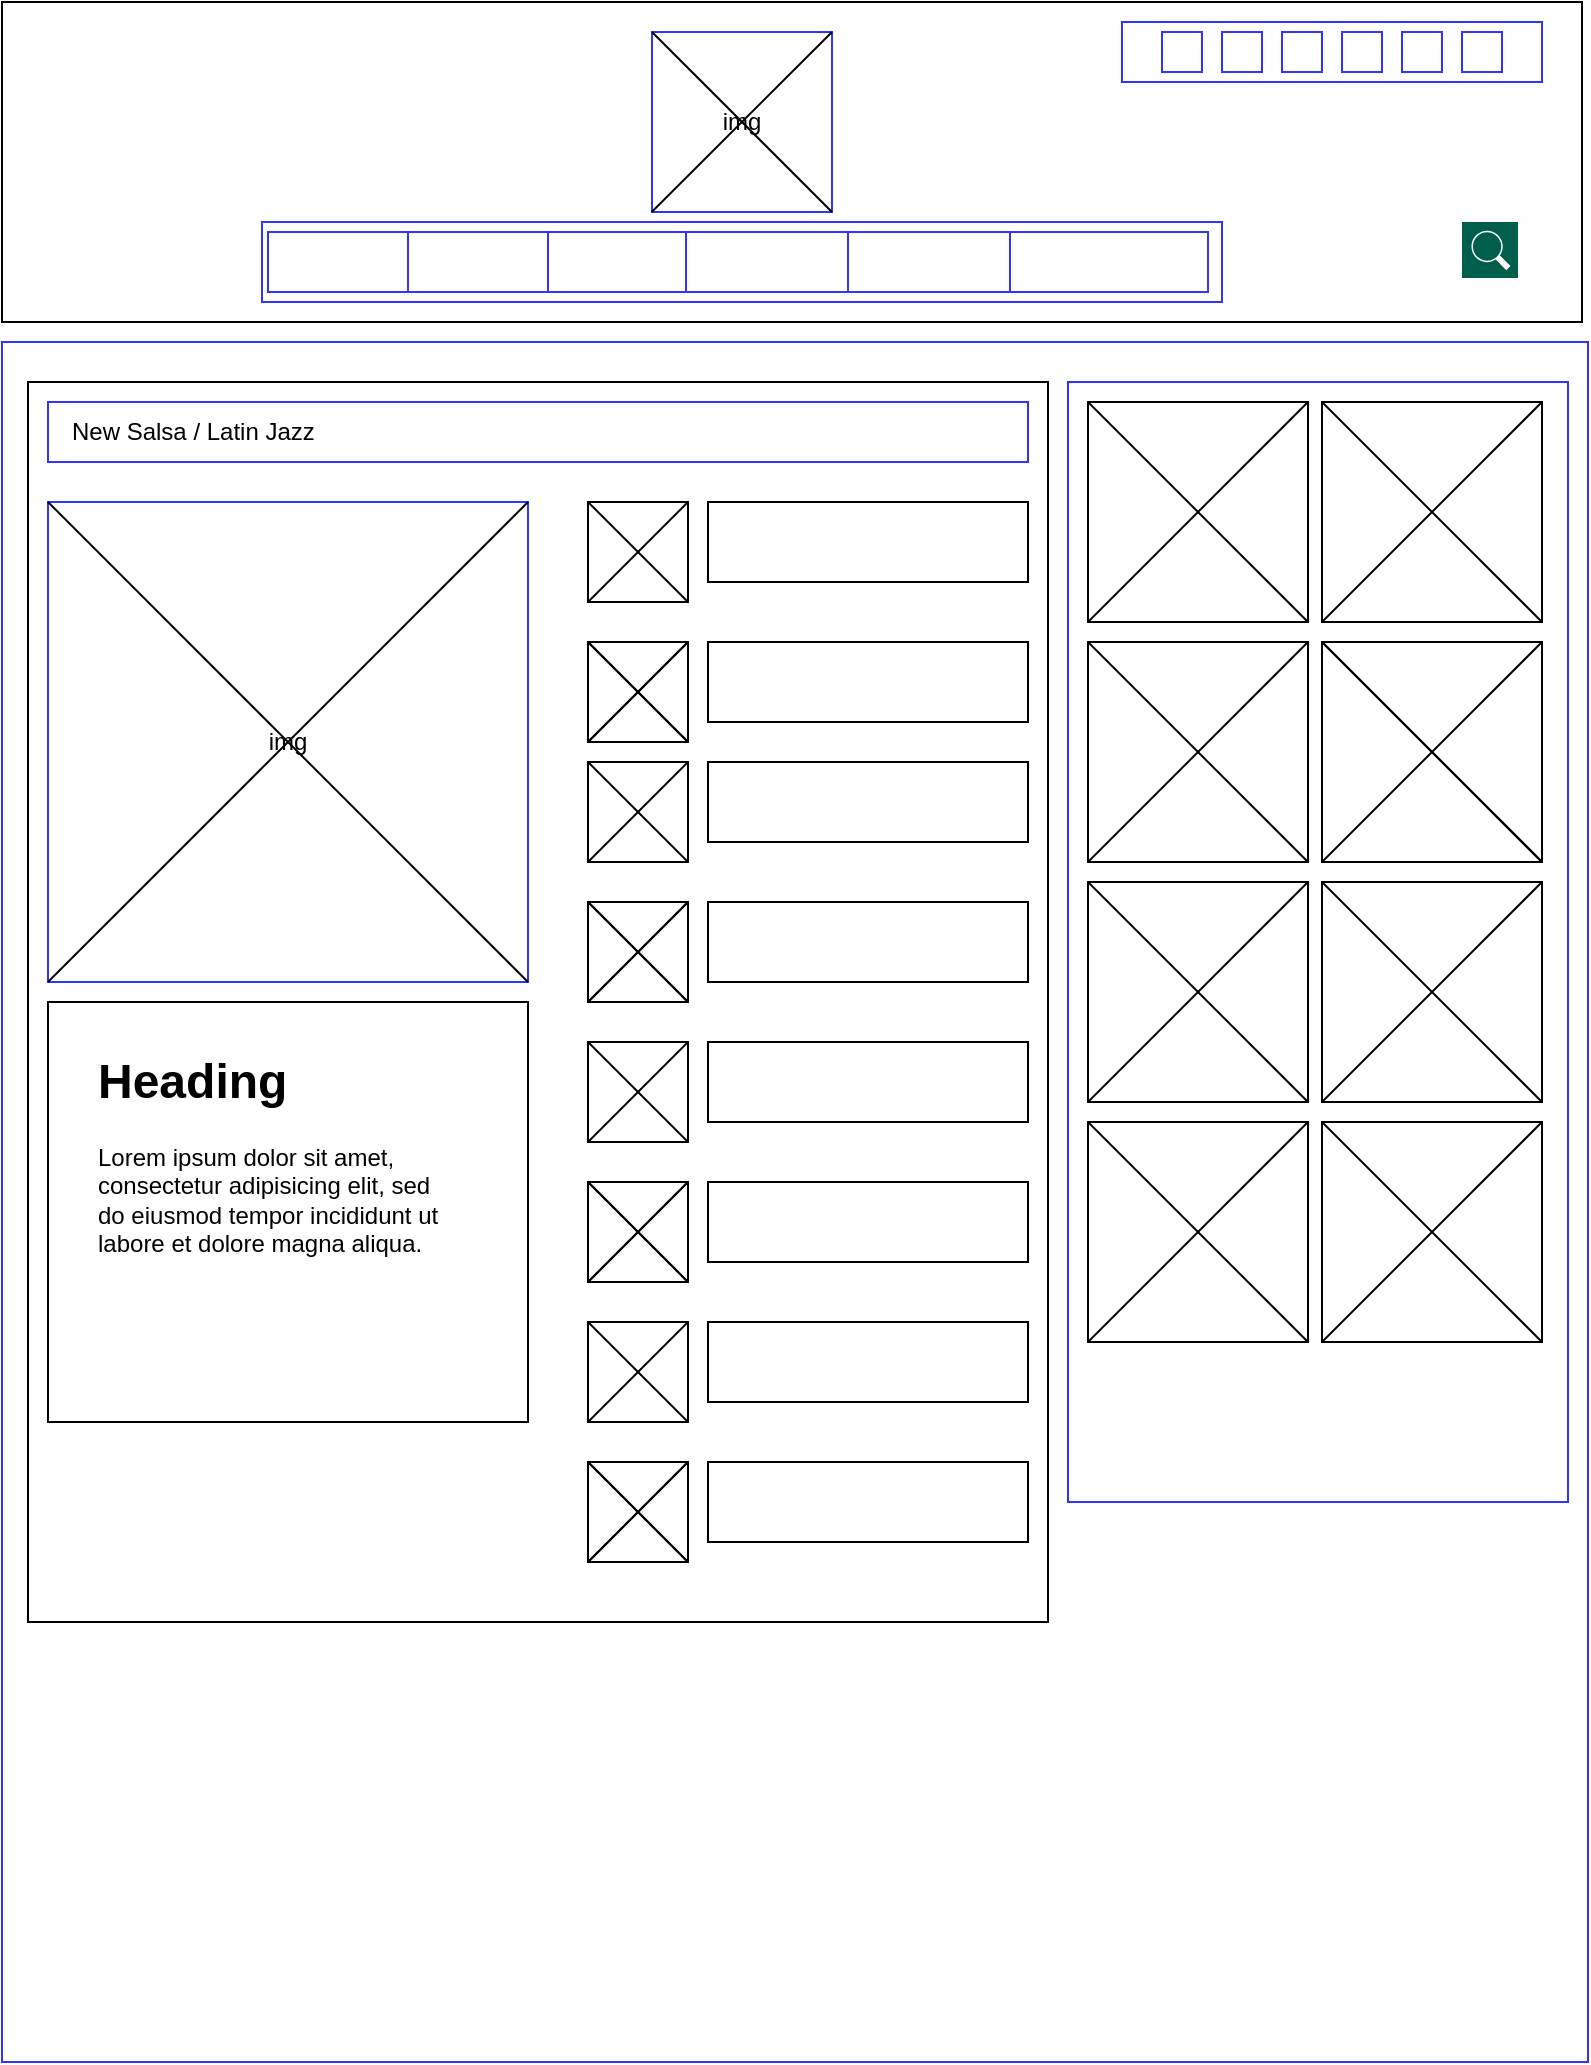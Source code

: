 <mxfile version="20.4.1" type="github">
  <diagram id="VPshLXLEM3kCv6MRDUiI" name="Página-1">
    <mxGraphModel dx="920" dy="1736" grid="1" gridSize="10" guides="1" tooltips="1" connect="1" arrows="1" fold="1" page="1" pageScale="1" pageWidth="827" pageHeight="1169" math="0" shadow="0">
      <root>
        <mxCell id="0" />
        <mxCell id="1" parent="0" />
        <mxCell id="HJRIdihEVHJ9lSsLgpPi-54" value="" style="rounded=0;html=1;labelBackgroundColor=#FFFFFF;strokeColor=#3333FF;fontFamily=Helvetica;fontColor=#000000;" vertex="1" parent="1">
          <mxGeometry x="60" y="230" width="240" height="160" as="geometry" />
        </mxCell>
        <mxCell id="HJRIdihEVHJ9lSsLgpPi-29" value="" style="rounded=0;whiteSpace=wrap;html=1;strokeColor=#3333FF;fontFamily=Helvetica;" vertex="1" parent="1">
          <mxGeometry x="370" y="-180" width="60" height="20" as="geometry" />
        </mxCell>
        <mxCell id="HJRIdihEVHJ9lSsLgpPi-1" value="" style="rounded=0;whiteSpace=wrap;html=1;fontFamily=Helvetica;" vertex="1" parent="1">
          <mxGeometry x="37" y="-280" width="790" height="160" as="geometry" />
        </mxCell>
        <mxCell id="HJRIdihEVHJ9lSsLgpPi-2" value="" style="rounded=0;whiteSpace=wrap;html=1;strokeColor=#3333FF;fontFamily=Helvetica;" vertex="1" parent="1">
          <mxGeometry x="597" y="-270" width="210" height="30" as="geometry" />
        </mxCell>
        <mxCell id="HJRIdihEVHJ9lSsLgpPi-3" value="" style="rounded=0;whiteSpace=wrap;html=1;strokeColor=#3333FF;fontFamily=Helvetica;" vertex="1" parent="1">
          <mxGeometry x="647" y="-265" width="20" height="20" as="geometry" />
        </mxCell>
        <mxCell id="HJRIdihEVHJ9lSsLgpPi-4" value="" style="rounded=0;whiteSpace=wrap;html=1;strokeColor=#3333FF;fontFamily=Helvetica;" vertex="1" parent="1">
          <mxGeometry x="617" y="-265" width="20" height="20" as="geometry" />
        </mxCell>
        <mxCell id="HJRIdihEVHJ9lSsLgpPi-5" value="" style="rounded=0;whiteSpace=wrap;html=1;strokeColor=#3333FF;fontFamily=Helvetica;" vertex="1" parent="1">
          <mxGeometry x="677" y="-265" width="20" height="20" as="geometry" />
        </mxCell>
        <mxCell id="HJRIdihEVHJ9lSsLgpPi-10" value="" style="rounded=0;whiteSpace=wrap;html=1;strokeColor=#3333FF;fontFamily=Helvetica;" vertex="1" parent="1">
          <mxGeometry x="707" y="-265" width="20" height="20" as="geometry" />
        </mxCell>
        <mxCell id="HJRIdihEVHJ9lSsLgpPi-11" value="" style="rounded=0;whiteSpace=wrap;html=1;strokeColor=#3333FF;fontFamily=Helvetica;" vertex="1" parent="1">
          <mxGeometry x="737" y="-265" width="20" height="20" as="geometry" />
        </mxCell>
        <mxCell id="HJRIdihEVHJ9lSsLgpPi-13" value="" style="rounded=0;whiteSpace=wrap;html=1;strokeColor=#3333FF;fontFamily=Helvetica;" vertex="1" parent="1">
          <mxGeometry x="767" y="-265" width="20" height="20" as="geometry" />
        </mxCell>
        <mxCell id="HJRIdihEVHJ9lSsLgpPi-28" value="" style="rounded=0;whiteSpace=wrap;html=1;strokeColor=#3333FF;fontFamily=Helvetica;" vertex="1" parent="1">
          <mxGeometry x="167" y="-170" width="480" height="40" as="geometry" />
        </mxCell>
        <mxCell id="HJRIdihEVHJ9lSsLgpPi-30" value="" style="rounded=0;whiteSpace=wrap;html=1;strokeColor=#3333FF;fontFamily=Helvetica;" vertex="1" parent="1">
          <mxGeometry x="170" y="-165" width="70" height="30" as="geometry" />
        </mxCell>
        <mxCell id="HJRIdihEVHJ9lSsLgpPi-31" value="" style="rounded=0;whiteSpace=wrap;html=1;strokeColor=#3333FF;fontFamily=Helvetica;" vertex="1" parent="1">
          <mxGeometry x="240" y="-165" width="70" height="30" as="geometry" />
        </mxCell>
        <mxCell id="HJRIdihEVHJ9lSsLgpPi-33" value="" style="rounded=0;whiteSpace=wrap;html=1;strokeColor=#3333FF;fontFamily=Helvetica;" vertex="1" parent="1">
          <mxGeometry x="310" y="-165" width="70" height="30" as="geometry" />
        </mxCell>
        <mxCell id="HJRIdihEVHJ9lSsLgpPi-34" value="" style="rounded=0;whiteSpace=wrap;html=1;strokeColor=#3333FF;fontFamily=Helvetica;" vertex="1" parent="1">
          <mxGeometry x="379" y="-165" width="81" height="30" as="geometry" />
        </mxCell>
        <mxCell id="HJRIdihEVHJ9lSsLgpPi-35" value="" style="rounded=0;whiteSpace=wrap;html=1;strokeColor=#3333FF;fontFamily=Helvetica;" vertex="1" parent="1">
          <mxGeometry x="460" y="-165" width="81" height="30" as="geometry" />
        </mxCell>
        <mxCell id="HJRIdihEVHJ9lSsLgpPi-36" value="" style="rounded=0;whiteSpace=wrap;html=1;strokeColor=#3333FF;fontFamily=Helvetica;" vertex="1" parent="1">
          <mxGeometry x="541" y="-165" width="99" height="30" as="geometry" />
        </mxCell>
        <mxCell id="HJRIdihEVHJ9lSsLgpPi-37" value="img" style="whiteSpace=wrap;html=1;aspect=fixed;strokeColor=#3333FF;fontFamily=Helvetica;" vertex="1" parent="1">
          <mxGeometry x="362" y="-265" width="90" height="90" as="geometry" />
        </mxCell>
        <mxCell id="HJRIdihEVHJ9lSsLgpPi-38" value="" style="endArrow=none;html=1;rounded=0;fontFamily=Helvetica;entryX=1;entryY=0;entryDx=0;entryDy=0;exitX=0.406;exitY=-0.125;exitDx=0;exitDy=0;exitPerimeter=0;" edge="1" parent="1" source="HJRIdihEVHJ9lSsLgpPi-28" target="HJRIdihEVHJ9lSsLgpPi-37">
          <mxGeometry width="50" height="50" relative="1" as="geometry">
            <mxPoint x="410" y="-170" as="sourcePoint" />
            <mxPoint x="460" y="-220" as="targetPoint" />
          </mxGeometry>
        </mxCell>
        <mxCell id="HJRIdihEVHJ9lSsLgpPi-39" value="" style="endArrow=none;html=1;rounded=0;fontFamily=Helvetica;exitX=0;exitY=0;exitDx=0;exitDy=0;entryX=1;entryY=1;entryDx=0;entryDy=0;" edge="1" parent="1" source="HJRIdihEVHJ9lSsLgpPi-37" target="HJRIdihEVHJ9lSsLgpPi-37">
          <mxGeometry width="50" height="50" relative="1" as="geometry">
            <mxPoint x="410" y="-170" as="sourcePoint" />
            <mxPoint x="460" y="-220" as="targetPoint" />
          </mxGeometry>
        </mxCell>
        <mxCell id="HJRIdihEVHJ9lSsLgpPi-42" value="" style="sketch=0;pointerEvents=1;shadow=0;dashed=0;html=1;strokeColor=none;fillColor=#005F4B;labelPosition=center;verticalLabelPosition=bottom;verticalAlign=top;align=center;outlineConnect=0;shape=mxgraph.veeam2.magnifying_glass;fontFamily=Helvetica;" vertex="1" parent="1">
          <mxGeometry x="767" y="-170" width="28.0" height="28.0" as="geometry" />
        </mxCell>
        <mxCell id="HJRIdihEVHJ9lSsLgpPi-43" value="" style="rounded=0;whiteSpace=wrap;html=1;strokeColor=#3333FF;fontFamily=Helvetica;fontColor=#000000;" vertex="1" parent="1">
          <mxGeometry x="37" y="-110" width="793" height="860" as="geometry" />
        </mxCell>
        <mxCell id="HJRIdihEVHJ9lSsLgpPi-49" value="" style="rounded=0;whiteSpace=wrap;html=1;labelBackgroundColor=#FFFFFF;strokeColor=#000000;fontFamily=Helvetica;fontColor=#000000;" vertex="1" parent="1">
          <mxGeometry x="50" y="-90" width="510" height="620" as="geometry" />
        </mxCell>
        <mxCell id="HJRIdihEVHJ9lSsLgpPi-51" value="&amp;nbsp; &amp;nbsp;New Salsa / Latin Jazz" style="rounded=0;whiteSpace=wrap;html=1;labelBackgroundColor=#FFFFFF;strokeColor=#3333FF;fontFamily=Helvetica;fontColor=#000000;align=left;" vertex="1" parent="1">
          <mxGeometry x="60" y="-80" width="490" height="30" as="geometry" />
        </mxCell>
        <mxCell id="HJRIdihEVHJ9lSsLgpPi-53" value="img" style="whiteSpace=wrap;html=1;aspect=fixed;labelBackgroundColor=#FFFFFF;strokeColor=#3333FF;fontFamily=Helvetica;fontColor=#000000;" vertex="1" parent="1">
          <mxGeometry x="60" y="-30" width="240" height="240" as="geometry" />
        </mxCell>
        <mxCell id="HJRIdihEVHJ9lSsLgpPi-55" value="" style="rounded=0;whiteSpace=wrap;html=1;labelBackgroundColor=#FFFFFF;strokeColor=default;fontFamily=Helvetica;fontColor=#000000;" vertex="1" parent="1">
          <mxGeometry x="60" y="220" width="240" height="210" as="geometry" />
        </mxCell>
        <mxCell id="HJRIdihEVHJ9lSsLgpPi-56" value="&lt;h1&gt;Heading&lt;/h1&gt;&lt;p&gt;Lorem ipsum dolor sit amet, consectetur adipisicing elit, sed do eiusmod tempor incididunt ut labore et dolore magna aliqua.&lt;/p&gt;" style="text;html=1;strokeColor=none;fillColor=none;spacing=5;spacingTop=-20;whiteSpace=wrap;overflow=hidden;rounded=0;labelBackgroundColor=#FFFFFF;fontFamily=Helvetica;fontColor=#000000;" vertex="1" parent="1">
          <mxGeometry x="80" y="240" width="190" height="120" as="geometry" />
        </mxCell>
        <mxCell id="HJRIdihEVHJ9lSsLgpPi-57" value="" style="endArrow=none;html=1;rounded=0;fontFamily=Helvetica;fontColor=#000000;exitX=0;exitY=1;exitDx=0;exitDy=0;entryX=1;entryY=0;entryDx=0;entryDy=0;" edge="1" parent="1" source="HJRIdihEVHJ9lSsLgpPi-53" target="HJRIdihEVHJ9lSsLgpPi-53">
          <mxGeometry width="50" height="50" relative="1" as="geometry">
            <mxPoint x="410" y="110" as="sourcePoint" />
            <mxPoint x="460" y="60" as="targetPoint" />
          </mxGeometry>
        </mxCell>
        <mxCell id="HJRIdihEVHJ9lSsLgpPi-58" value="" style="endArrow=none;html=1;rounded=0;fontFamily=Helvetica;fontColor=#000000;exitX=1;exitY=1;exitDx=0;exitDy=0;entryX=0;entryY=0;entryDx=0;entryDy=0;" edge="1" parent="1" source="HJRIdihEVHJ9lSsLgpPi-53" target="HJRIdihEVHJ9lSsLgpPi-53">
          <mxGeometry width="50" height="50" relative="1" as="geometry">
            <mxPoint x="410" y="110" as="sourcePoint" />
            <mxPoint x="460" y="60" as="targetPoint" />
          </mxGeometry>
        </mxCell>
        <mxCell id="HJRIdihEVHJ9lSsLgpPi-66" value="" style="rounded=0;whiteSpace=wrap;html=1;labelBackgroundColor=#FFFFFF;strokeColor=default;fontFamily=Helvetica;fontColor=#000000;" vertex="1" parent="1">
          <mxGeometry x="390" y="-30" width="160" height="40" as="geometry" />
        </mxCell>
        <mxCell id="HJRIdihEVHJ9lSsLgpPi-68" value="" style="shape=image;html=1;verticalAlign=top;verticalLabelPosition=bottom;labelBackgroundColor=#ffffff;imageAspect=0;aspect=fixed;image=https://cdn1.iconfinder.com/data/icons/unicons-line-vol-5/24/paragraph-128.png;strokeColor=default;fontFamily=Helvetica;fontColor=#000000;" vertex="1" parent="1">
          <mxGeometry x="392" y="-50" width="78" height="78" as="geometry" />
        </mxCell>
        <mxCell id="HJRIdihEVHJ9lSsLgpPi-135" value="" style="shape=image;html=1;verticalAlign=top;verticalLabelPosition=bottom;labelBackgroundColor=#ffffff;imageAspect=0;aspect=fixed;image=https://cdn1.iconfinder.com/data/icons/unicons-line-vol-5/24/paragraph-128.png;strokeColor=default;fontFamily=Helvetica;fontColor=#000000;" vertex="1" parent="1">
          <mxGeometry x="392" y="20" width="78" height="78" as="geometry" />
        </mxCell>
        <mxCell id="HJRIdihEVHJ9lSsLgpPi-148" value="" style="group" vertex="1" connectable="0" parent="1">
          <mxGeometry x="330" y="-30" width="220" height="130" as="geometry" />
        </mxCell>
        <mxCell id="HJRIdihEVHJ9lSsLgpPi-64" value="" style="group" vertex="1" connectable="0" parent="HJRIdihEVHJ9lSsLgpPi-148">
          <mxGeometry width="50" height="120" as="geometry" />
        </mxCell>
        <mxCell id="HJRIdihEVHJ9lSsLgpPi-119" value="" style="group" vertex="1" connectable="0" parent="HJRIdihEVHJ9lSsLgpPi-64">
          <mxGeometry width="50" height="120" as="geometry" />
        </mxCell>
        <mxCell id="HJRIdihEVHJ9lSsLgpPi-120" value="" style="group" vertex="1" connectable="0" parent="HJRIdihEVHJ9lSsLgpPi-119">
          <mxGeometry width="50" height="120" as="geometry" />
        </mxCell>
        <mxCell id="HJRIdihEVHJ9lSsLgpPi-121" value="" style="group" vertex="1" connectable="0" parent="HJRIdihEVHJ9lSsLgpPi-120">
          <mxGeometry width="50" height="120" as="geometry" />
        </mxCell>
        <mxCell id="HJRIdihEVHJ9lSsLgpPi-122" value="" style="group" vertex="1" connectable="0" parent="HJRIdihEVHJ9lSsLgpPi-121">
          <mxGeometry width="50" height="120" as="geometry" />
        </mxCell>
        <mxCell id="HJRIdihEVHJ9lSsLgpPi-123" value="" style="group" vertex="1" connectable="0" parent="HJRIdihEVHJ9lSsLgpPi-122">
          <mxGeometry width="50" height="120" as="geometry" />
        </mxCell>
        <mxCell id="HJRIdihEVHJ9lSsLgpPi-60" value="" style="whiteSpace=wrap;html=1;aspect=fixed;labelBackgroundColor=#FFFFFF;strokeColor=default;fontFamily=Helvetica;fontColor=#000000;" vertex="1" parent="HJRIdihEVHJ9lSsLgpPi-123">
          <mxGeometry width="50" height="50" as="geometry" />
        </mxCell>
        <mxCell id="HJRIdihEVHJ9lSsLgpPi-61" value="" style="endArrow=none;html=1;rounded=0;fontFamily=Helvetica;fontColor=#000000;exitX=0;exitY=1;exitDx=0;exitDy=0;entryX=1;entryY=0;entryDx=0;entryDy=0;" edge="1" parent="HJRIdihEVHJ9lSsLgpPi-123" source="HJRIdihEVHJ9lSsLgpPi-60" target="HJRIdihEVHJ9lSsLgpPi-60">
          <mxGeometry width="50" height="50" relative="1" as="geometry">
            <mxPoint x="80" y="140" as="sourcePoint" />
            <mxPoint x="130" y="90" as="targetPoint" />
          </mxGeometry>
        </mxCell>
        <mxCell id="HJRIdihEVHJ9lSsLgpPi-118" value="" style="endArrow=none;html=1;rounded=0;fontFamily=Helvetica;fontColor=#000000;exitX=1;exitY=1;exitDx=0;exitDy=0;entryX=0;entryY=0;entryDx=0;entryDy=0;" edge="1" parent="HJRIdihEVHJ9lSsLgpPi-123" source="HJRIdihEVHJ9lSsLgpPi-60" target="HJRIdihEVHJ9lSsLgpPi-60">
          <mxGeometry width="50" height="50" relative="1" as="geometry">
            <mxPoint x="80" y="240" as="sourcePoint" />
            <mxPoint x="130" y="190" as="targetPoint" />
          </mxGeometry>
        </mxCell>
        <mxCell id="HJRIdihEVHJ9lSsLgpPi-141" value="" style="group" vertex="1" connectable="0" parent="HJRIdihEVHJ9lSsLgpPi-123">
          <mxGeometry y="70" width="50" height="50" as="geometry" />
        </mxCell>
        <mxCell id="HJRIdihEVHJ9lSsLgpPi-147" value="" style="group" vertex="1" connectable="0" parent="HJRIdihEVHJ9lSsLgpPi-141">
          <mxGeometry width="50" height="50" as="geometry" />
        </mxCell>
        <mxCell id="HJRIdihEVHJ9lSsLgpPi-134" value="" style="whiteSpace=wrap;html=1;aspect=fixed;labelBackgroundColor=#FFFFFF;strokeColor=default;fontFamily=Helvetica;fontColor=#000000;" vertex="1" parent="HJRIdihEVHJ9lSsLgpPi-147">
          <mxGeometry width="50" height="50" as="geometry" />
        </mxCell>
        <mxCell id="HJRIdihEVHJ9lSsLgpPi-132" value="" style="endArrow=none;html=1;rounded=0;fontFamily=Helvetica;fontColor=#000000;exitX=1;exitY=1;exitDx=0;exitDy=0;entryX=0;entryY=0;entryDx=0;entryDy=0;" edge="1" source="HJRIdihEVHJ9lSsLgpPi-134" target="HJRIdihEVHJ9lSsLgpPi-134" parent="HJRIdihEVHJ9lSsLgpPi-147">
          <mxGeometry width="50" height="50" relative="1" as="geometry">
            <mxPoint x="80" y="310" as="sourcePoint" />
            <mxPoint x="130" y="260" as="targetPoint" />
          </mxGeometry>
        </mxCell>
        <mxCell id="HJRIdihEVHJ9lSsLgpPi-133" value="" style="endArrow=none;html=1;rounded=0;fontFamily=Helvetica;fontColor=#000000;exitX=0;exitY=1;exitDx=0;exitDy=0;entryX=1;entryY=0;entryDx=0;entryDy=0;" edge="1" source="HJRIdihEVHJ9lSsLgpPi-134" target="HJRIdihEVHJ9lSsLgpPi-134" parent="HJRIdihEVHJ9lSsLgpPi-147">
          <mxGeometry width="50" height="50" relative="1" as="geometry">
            <mxPoint x="80" y="210" as="sourcePoint" />
            <mxPoint x="130" y="160" as="targetPoint" />
          </mxGeometry>
        </mxCell>
        <mxCell id="HJRIdihEVHJ9lSsLgpPi-138" value="" style="endArrow=none;html=1;rounded=0;fontFamily=Helvetica;fontColor=#000000;exitX=0;exitY=0;exitDx=0;exitDy=0;entryX=1;entryY=1;entryDx=0;entryDy=0;" edge="1" parent="HJRIdihEVHJ9lSsLgpPi-147" source="HJRIdihEVHJ9lSsLgpPi-134" target="HJRIdihEVHJ9lSsLgpPi-134">
          <mxGeometry width="50" height="50" relative="1" as="geometry">
            <mxPoint x="80" y="100" as="sourcePoint" />
            <mxPoint x="90" y="90" as="targetPoint" />
          </mxGeometry>
        </mxCell>
        <mxCell id="HJRIdihEVHJ9lSsLgpPi-140" value="" style="endArrow=none;html=1;rounded=0;fontFamily=Helvetica;fontColor=#000000;entryX=0;entryY=1;entryDx=0;entryDy=0;exitX=1;exitY=0;exitDx=0;exitDy=0;" edge="1" parent="HJRIdihEVHJ9lSsLgpPi-147" source="HJRIdihEVHJ9lSsLgpPi-134" target="HJRIdihEVHJ9lSsLgpPi-134">
          <mxGeometry width="50" height="50" relative="1" as="geometry">
            <mxPoint x="80" y="100" as="sourcePoint" />
            <mxPoint x="130" y="50" as="targetPoint" />
          </mxGeometry>
        </mxCell>
        <mxCell id="HJRIdihEVHJ9lSsLgpPi-136" value="" style="rounded=0;whiteSpace=wrap;html=1;labelBackgroundColor=#FFFFFF;strokeColor=default;fontFamily=Helvetica;fontColor=#000000;" vertex="1" parent="HJRIdihEVHJ9lSsLgpPi-148">
          <mxGeometry x="60" y="70" width="160" height="40" as="geometry" />
        </mxCell>
        <mxCell id="HJRIdihEVHJ9lSsLgpPi-137" value="" style="shape=image;html=1;verticalAlign=top;verticalLabelPosition=bottom;labelBackgroundColor=#ffffff;imageAspect=0;aspect=fixed;image=https://cdn1.iconfinder.com/data/icons/unicons-line-vol-5/24/paragraph-128.png;strokeColor=#000000;fontFamily=Helvetica;fontColor=#000000;" vertex="1" parent="HJRIdihEVHJ9lSsLgpPi-148">
          <mxGeometry x="62" y="50" width="80" height="80" as="geometry" />
        </mxCell>
        <mxCell id="HJRIdihEVHJ9lSsLgpPi-190" value="" style="shape=image;html=1;verticalAlign=top;verticalLabelPosition=bottom;labelBackgroundColor=#ffffff;imageAspect=0;aspect=fixed;image=https://cdn1.iconfinder.com/data/icons/unicons-line-vol-5/24/paragraph-128.png;strokeColor=#000000;fontFamily=Helvetica;fontColor=#000000;" vertex="1" parent="1">
          <mxGeometry x="392" y="80" width="80" height="80" as="geometry" />
        </mxCell>
        <mxCell id="HJRIdihEVHJ9lSsLgpPi-191" value="" style="rounded=0;whiteSpace=wrap;html=1;labelBackgroundColor=#FFFFFF;strokeColor=default;fontFamily=Helvetica;fontColor=#000000;" vertex="1" parent="1">
          <mxGeometry x="390" y="100" width="160" height="40" as="geometry" />
        </mxCell>
        <mxCell id="HJRIdihEVHJ9lSsLgpPi-192" value="" style="shape=image;html=1;verticalAlign=top;verticalLabelPosition=bottom;labelBackgroundColor=#ffffff;imageAspect=0;aspect=fixed;image=https://cdn1.iconfinder.com/data/icons/unicons-line-vol-5/24/paragraph-128.png;strokeColor=#000000;fontFamily=Helvetica;fontColor=#000000;" vertex="1" parent="1">
          <mxGeometry x="392" y="81" width="78" height="78" as="geometry" />
        </mxCell>
        <mxCell id="HJRIdihEVHJ9lSsLgpPi-174" value="" style="group" vertex="1" connectable="0" parent="1">
          <mxGeometry x="330" y="100" width="50" height="120" as="geometry" />
        </mxCell>
        <mxCell id="HJRIdihEVHJ9lSsLgpPi-175" value="" style="group" vertex="1" connectable="0" parent="HJRIdihEVHJ9lSsLgpPi-174">
          <mxGeometry width="50" height="120" as="geometry" />
        </mxCell>
        <mxCell id="HJRIdihEVHJ9lSsLgpPi-176" value="" style="group" vertex="1" connectable="0" parent="HJRIdihEVHJ9lSsLgpPi-175">
          <mxGeometry width="50" height="120" as="geometry" />
        </mxCell>
        <mxCell id="HJRIdihEVHJ9lSsLgpPi-177" value="" style="group" vertex="1" connectable="0" parent="HJRIdihEVHJ9lSsLgpPi-176">
          <mxGeometry width="50" height="120" as="geometry" />
        </mxCell>
        <mxCell id="HJRIdihEVHJ9lSsLgpPi-178" value="" style="whiteSpace=wrap;html=1;aspect=fixed;labelBackgroundColor=#FFFFFF;strokeColor=default;fontFamily=Helvetica;fontColor=#000000;" vertex="1" parent="HJRIdihEVHJ9lSsLgpPi-177">
          <mxGeometry width="50" height="50" as="geometry" />
        </mxCell>
        <mxCell id="HJRIdihEVHJ9lSsLgpPi-179" value="" style="endArrow=none;html=1;rounded=0;fontFamily=Helvetica;fontColor=#000000;exitX=0;exitY=1;exitDx=0;exitDy=0;entryX=1;entryY=0;entryDx=0;entryDy=0;" edge="1" parent="HJRIdihEVHJ9lSsLgpPi-177" source="HJRIdihEVHJ9lSsLgpPi-178" target="HJRIdihEVHJ9lSsLgpPi-178">
          <mxGeometry width="50" height="50" relative="1" as="geometry">
            <mxPoint x="80" y="140" as="sourcePoint" />
            <mxPoint x="130" y="90" as="targetPoint" />
          </mxGeometry>
        </mxCell>
        <mxCell id="HJRIdihEVHJ9lSsLgpPi-180" value="" style="endArrow=none;html=1;rounded=0;fontFamily=Helvetica;fontColor=#000000;exitX=1;exitY=1;exitDx=0;exitDy=0;entryX=0;entryY=0;entryDx=0;entryDy=0;" edge="1" parent="HJRIdihEVHJ9lSsLgpPi-177" source="HJRIdihEVHJ9lSsLgpPi-178" target="HJRIdihEVHJ9lSsLgpPi-178">
          <mxGeometry width="50" height="50" relative="1" as="geometry">
            <mxPoint x="80" y="240" as="sourcePoint" />
            <mxPoint x="130" y="190" as="targetPoint" />
          </mxGeometry>
        </mxCell>
        <mxCell id="HJRIdihEVHJ9lSsLgpPi-181" value="" style="group" vertex="1" connectable="0" parent="HJRIdihEVHJ9lSsLgpPi-177">
          <mxGeometry y="70" width="50" height="50" as="geometry" />
        </mxCell>
        <mxCell id="HJRIdihEVHJ9lSsLgpPi-182" value="" style="group" vertex="1" connectable="0" parent="HJRIdihEVHJ9lSsLgpPi-181">
          <mxGeometry width="50" height="50" as="geometry" />
        </mxCell>
        <mxCell id="HJRIdihEVHJ9lSsLgpPi-183" value="" style="whiteSpace=wrap;html=1;aspect=fixed;labelBackgroundColor=#FFFFFF;strokeColor=default;fontFamily=Helvetica;fontColor=#000000;" vertex="1" parent="HJRIdihEVHJ9lSsLgpPi-182">
          <mxGeometry width="50" height="50" as="geometry" />
        </mxCell>
        <mxCell id="HJRIdihEVHJ9lSsLgpPi-184" value="" style="endArrow=none;html=1;rounded=0;fontFamily=Helvetica;fontColor=#000000;exitX=1;exitY=1;exitDx=0;exitDy=0;entryX=0;entryY=0;entryDx=0;entryDy=0;" edge="1" parent="HJRIdihEVHJ9lSsLgpPi-182" source="HJRIdihEVHJ9lSsLgpPi-183" target="HJRIdihEVHJ9lSsLgpPi-183">
          <mxGeometry width="50" height="50" relative="1" as="geometry">
            <mxPoint x="80" y="310" as="sourcePoint" />
            <mxPoint x="130" y="260" as="targetPoint" />
          </mxGeometry>
        </mxCell>
        <mxCell id="HJRIdihEVHJ9lSsLgpPi-185" value="" style="endArrow=none;html=1;rounded=0;fontFamily=Helvetica;fontColor=#000000;exitX=0;exitY=1;exitDx=0;exitDy=0;entryX=1;entryY=0;entryDx=0;entryDy=0;" edge="1" parent="HJRIdihEVHJ9lSsLgpPi-182" source="HJRIdihEVHJ9lSsLgpPi-183" target="HJRIdihEVHJ9lSsLgpPi-183">
          <mxGeometry width="50" height="50" relative="1" as="geometry">
            <mxPoint x="80" y="210" as="sourcePoint" />
            <mxPoint x="130" y="160" as="targetPoint" />
          </mxGeometry>
        </mxCell>
        <mxCell id="HJRIdihEVHJ9lSsLgpPi-186" value="" style="endArrow=none;html=1;rounded=0;fontFamily=Helvetica;fontColor=#000000;exitX=0;exitY=0;exitDx=0;exitDy=0;entryX=1;entryY=1;entryDx=0;entryDy=0;" edge="1" parent="HJRIdihEVHJ9lSsLgpPi-182" source="HJRIdihEVHJ9lSsLgpPi-183" target="HJRIdihEVHJ9lSsLgpPi-183">
          <mxGeometry width="50" height="50" relative="1" as="geometry">
            <mxPoint x="80" y="100" as="sourcePoint" />
            <mxPoint x="90" y="90" as="targetPoint" />
          </mxGeometry>
        </mxCell>
        <mxCell id="HJRIdihEVHJ9lSsLgpPi-187" value="" style="endArrow=none;html=1;rounded=0;fontFamily=Helvetica;fontColor=#000000;entryX=0;entryY=1;entryDx=0;entryDy=0;exitX=1;exitY=0;exitDx=0;exitDy=0;" edge="1" parent="HJRIdihEVHJ9lSsLgpPi-182" source="HJRIdihEVHJ9lSsLgpPi-183" target="HJRIdihEVHJ9lSsLgpPi-183">
          <mxGeometry width="50" height="50" relative="1" as="geometry">
            <mxPoint x="80" y="100" as="sourcePoint" />
            <mxPoint x="130" y="50" as="targetPoint" />
          </mxGeometry>
        </mxCell>
        <mxCell id="HJRIdihEVHJ9lSsLgpPi-214" value="" style="group" vertex="1" connectable="0" parent="1">
          <mxGeometry x="330" y="240" width="50" height="120" as="geometry" />
        </mxCell>
        <mxCell id="HJRIdihEVHJ9lSsLgpPi-215" value="" style="group" vertex="1" connectable="0" parent="HJRIdihEVHJ9lSsLgpPi-214">
          <mxGeometry width="50" height="120" as="geometry" />
        </mxCell>
        <mxCell id="HJRIdihEVHJ9lSsLgpPi-216" value="" style="group" vertex="1" connectable="0" parent="HJRIdihEVHJ9lSsLgpPi-215">
          <mxGeometry width="50" height="120" as="geometry" />
        </mxCell>
        <mxCell id="HJRIdihEVHJ9lSsLgpPi-217" value="" style="group" vertex="1" connectable="0" parent="HJRIdihEVHJ9lSsLgpPi-216">
          <mxGeometry width="50" height="120" as="geometry" />
        </mxCell>
        <mxCell id="HJRIdihEVHJ9lSsLgpPi-218" value="" style="whiteSpace=wrap;html=1;aspect=fixed;labelBackgroundColor=#FFFFFF;strokeColor=default;fontFamily=Helvetica;fontColor=#000000;" vertex="1" parent="HJRIdihEVHJ9lSsLgpPi-217">
          <mxGeometry width="50" height="50" as="geometry" />
        </mxCell>
        <mxCell id="HJRIdihEVHJ9lSsLgpPi-219" value="" style="endArrow=none;html=1;rounded=0;fontFamily=Helvetica;fontColor=#000000;exitX=0;exitY=1;exitDx=0;exitDy=0;entryX=1;entryY=0;entryDx=0;entryDy=0;" edge="1" parent="HJRIdihEVHJ9lSsLgpPi-217" source="HJRIdihEVHJ9lSsLgpPi-218" target="HJRIdihEVHJ9lSsLgpPi-218">
          <mxGeometry width="50" height="50" relative="1" as="geometry">
            <mxPoint x="80" y="140" as="sourcePoint" />
            <mxPoint x="130" y="90" as="targetPoint" />
          </mxGeometry>
        </mxCell>
        <mxCell id="HJRIdihEVHJ9lSsLgpPi-220" value="" style="endArrow=none;html=1;rounded=0;fontFamily=Helvetica;fontColor=#000000;exitX=1;exitY=1;exitDx=0;exitDy=0;entryX=0;entryY=0;entryDx=0;entryDy=0;" edge="1" parent="HJRIdihEVHJ9lSsLgpPi-217" source="HJRIdihEVHJ9lSsLgpPi-218" target="HJRIdihEVHJ9lSsLgpPi-218">
          <mxGeometry width="50" height="50" relative="1" as="geometry">
            <mxPoint x="80" y="240" as="sourcePoint" />
            <mxPoint x="130" y="190" as="targetPoint" />
          </mxGeometry>
        </mxCell>
        <mxCell id="HJRIdihEVHJ9lSsLgpPi-221" value="" style="group" vertex="1" connectable="0" parent="HJRIdihEVHJ9lSsLgpPi-217">
          <mxGeometry y="70" width="50" height="50" as="geometry" />
        </mxCell>
        <mxCell id="HJRIdihEVHJ9lSsLgpPi-222" value="" style="group" vertex="1" connectable="0" parent="HJRIdihEVHJ9lSsLgpPi-221">
          <mxGeometry width="50" height="50" as="geometry" />
        </mxCell>
        <mxCell id="HJRIdihEVHJ9lSsLgpPi-223" value="" style="whiteSpace=wrap;html=1;aspect=fixed;labelBackgroundColor=#FFFFFF;strokeColor=default;fontFamily=Helvetica;fontColor=#000000;" vertex="1" parent="HJRIdihEVHJ9lSsLgpPi-222">
          <mxGeometry width="50" height="50" as="geometry" />
        </mxCell>
        <mxCell id="HJRIdihEVHJ9lSsLgpPi-224" value="" style="endArrow=none;html=1;rounded=0;fontFamily=Helvetica;fontColor=#000000;exitX=1;exitY=1;exitDx=0;exitDy=0;entryX=0;entryY=0;entryDx=0;entryDy=0;" edge="1" parent="HJRIdihEVHJ9lSsLgpPi-222" source="HJRIdihEVHJ9lSsLgpPi-223" target="HJRIdihEVHJ9lSsLgpPi-223">
          <mxGeometry width="50" height="50" relative="1" as="geometry">
            <mxPoint x="80" y="310" as="sourcePoint" />
            <mxPoint x="130" y="260" as="targetPoint" />
          </mxGeometry>
        </mxCell>
        <mxCell id="HJRIdihEVHJ9lSsLgpPi-225" value="" style="endArrow=none;html=1;rounded=0;fontFamily=Helvetica;fontColor=#000000;exitX=0;exitY=1;exitDx=0;exitDy=0;entryX=1;entryY=0;entryDx=0;entryDy=0;" edge="1" parent="HJRIdihEVHJ9lSsLgpPi-222" source="HJRIdihEVHJ9lSsLgpPi-223" target="HJRIdihEVHJ9lSsLgpPi-223">
          <mxGeometry width="50" height="50" relative="1" as="geometry">
            <mxPoint x="80" y="210" as="sourcePoint" />
            <mxPoint x="130" y="160" as="targetPoint" />
          </mxGeometry>
        </mxCell>
        <mxCell id="HJRIdihEVHJ9lSsLgpPi-226" value="" style="endArrow=none;html=1;rounded=0;fontFamily=Helvetica;fontColor=#000000;exitX=0;exitY=0;exitDx=0;exitDy=0;entryX=1;entryY=1;entryDx=0;entryDy=0;" edge="1" parent="HJRIdihEVHJ9lSsLgpPi-222" source="HJRIdihEVHJ9lSsLgpPi-223" target="HJRIdihEVHJ9lSsLgpPi-223">
          <mxGeometry width="50" height="50" relative="1" as="geometry">
            <mxPoint x="80" y="100" as="sourcePoint" />
            <mxPoint x="90" y="90" as="targetPoint" />
          </mxGeometry>
        </mxCell>
        <mxCell id="HJRIdihEVHJ9lSsLgpPi-227" value="" style="endArrow=none;html=1;rounded=0;fontFamily=Helvetica;fontColor=#000000;entryX=0;entryY=1;entryDx=0;entryDy=0;exitX=1;exitY=0;exitDx=0;exitDy=0;" edge="1" parent="HJRIdihEVHJ9lSsLgpPi-222" source="HJRIdihEVHJ9lSsLgpPi-223" target="HJRIdihEVHJ9lSsLgpPi-223">
          <mxGeometry width="50" height="50" relative="1" as="geometry">
            <mxPoint x="80" y="100" as="sourcePoint" />
            <mxPoint x="130" y="50" as="targetPoint" />
          </mxGeometry>
        </mxCell>
        <mxCell id="HJRIdihEVHJ9lSsLgpPi-228" value="" style="group" vertex="1" connectable="0" parent="1">
          <mxGeometry x="330" y="380" width="50" height="120" as="geometry" />
        </mxCell>
        <mxCell id="HJRIdihEVHJ9lSsLgpPi-229" value="" style="group" vertex="1" connectable="0" parent="HJRIdihEVHJ9lSsLgpPi-228">
          <mxGeometry width="50" height="120" as="geometry" />
        </mxCell>
        <mxCell id="HJRIdihEVHJ9lSsLgpPi-230" value="" style="group" vertex="1" connectable="0" parent="HJRIdihEVHJ9lSsLgpPi-229">
          <mxGeometry width="50" height="120" as="geometry" />
        </mxCell>
        <mxCell id="HJRIdihEVHJ9lSsLgpPi-231" value="" style="group" vertex="1" connectable="0" parent="HJRIdihEVHJ9lSsLgpPi-230">
          <mxGeometry width="50" height="120" as="geometry" />
        </mxCell>
        <mxCell id="HJRIdihEVHJ9lSsLgpPi-232" value="" style="whiteSpace=wrap;html=1;aspect=fixed;labelBackgroundColor=#FFFFFF;strokeColor=default;fontFamily=Helvetica;fontColor=#000000;" vertex="1" parent="HJRIdihEVHJ9lSsLgpPi-231">
          <mxGeometry width="50" height="50" as="geometry" />
        </mxCell>
        <mxCell id="HJRIdihEVHJ9lSsLgpPi-233" value="" style="endArrow=none;html=1;rounded=0;fontFamily=Helvetica;fontColor=#000000;exitX=0;exitY=1;exitDx=0;exitDy=0;entryX=1;entryY=0;entryDx=0;entryDy=0;" edge="1" parent="HJRIdihEVHJ9lSsLgpPi-231" source="HJRIdihEVHJ9lSsLgpPi-232" target="HJRIdihEVHJ9lSsLgpPi-232">
          <mxGeometry width="50" height="50" relative="1" as="geometry">
            <mxPoint x="80" y="140" as="sourcePoint" />
            <mxPoint x="130" y="90" as="targetPoint" />
          </mxGeometry>
        </mxCell>
        <mxCell id="HJRIdihEVHJ9lSsLgpPi-234" value="" style="endArrow=none;html=1;rounded=0;fontFamily=Helvetica;fontColor=#000000;exitX=1;exitY=1;exitDx=0;exitDy=0;entryX=0;entryY=0;entryDx=0;entryDy=0;" edge="1" parent="HJRIdihEVHJ9lSsLgpPi-231" source="HJRIdihEVHJ9lSsLgpPi-232" target="HJRIdihEVHJ9lSsLgpPi-232">
          <mxGeometry width="50" height="50" relative="1" as="geometry">
            <mxPoint x="80" y="240" as="sourcePoint" />
            <mxPoint x="130" y="190" as="targetPoint" />
          </mxGeometry>
        </mxCell>
        <mxCell id="HJRIdihEVHJ9lSsLgpPi-235" value="" style="group" vertex="1" connectable="0" parent="HJRIdihEVHJ9lSsLgpPi-231">
          <mxGeometry y="70" width="50" height="50" as="geometry" />
        </mxCell>
        <mxCell id="HJRIdihEVHJ9lSsLgpPi-236" value="" style="group" vertex="1" connectable="0" parent="HJRIdihEVHJ9lSsLgpPi-235">
          <mxGeometry width="50" height="50" as="geometry" />
        </mxCell>
        <mxCell id="HJRIdihEVHJ9lSsLgpPi-237" value="" style="whiteSpace=wrap;html=1;aspect=fixed;labelBackgroundColor=#FFFFFF;strokeColor=default;fontFamily=Helvetica;fontColor=#000000;" vertex="1" parent="HJRIdihEVHJ9lSsLgpPi-236">
          <mxGeometry width="50" height="50" as="geometry" />
        </mxCell>
        <mxCell id="HJRIdihEVHJ9lSsLgpPi-238" value="" style="endArrow=none;html=1;rounded=0;fontFamily=Helvetica;fontColor=#000000;exitX=1;exitY=1;exitDx=0;exitDy=0;entryX=0;entryY=0;entryDx=0;entryDy=0;" edge="1" parent="HJRIdihEVHJ9lSsLgpPi-236" source="HJRIdihEVHJ9lSsLgpPi-237" target="HJRIdihEVHJ9lSsLgpPi-237">
          <mxGeometry width="50" height="50" relative="1" as="geometry">
            <mxPoint x="80" y="310" as="sourcePoint" />
            <mxPoint x="130" y="260" as="targetPoint" />
          </mxGeometry>
        </mxCell>
        <mxCell id="HJRIdihEVHJ9lSsLgpPi-239" value="" style="endArrow=none;html=1;rounded=0;fontFamily=Helvetica;fontColor=#000000;exitX=0;exitY=1;exitDx=0;exitDy=0;entryX=1;entryY=0;entryDx=0;entryDy=0;" edge="1" parent="HJRIdihEVHJ9lSsLgpPi-236" source="HJRIdihEVHJ9lSsLgpPi-237" target="HJRIdihEVHJ9lSsLgpPi-237">
          <mxGeometry width="50" height="50" relative="1" as="geometry">
            <mxPoint x="80" y="210" as="sourcePoint" />
            <mxPoint x="130" y="160" as="targetPoint" />
          </mxGeometry>
        </mxCell>
        <mxCell id="HJRIdihEVHJ9lSsLgpPi-240" value="" style="endArrow=none;html=1;rounded=0;fontFamily=Helvetica;fontColor=#000000;exitX=0;exitY=0;exitDx=0;exitDy=0;entryX=1;entryY=1;entryDx=0;entryDy=0;" edge="1" parent="HJRIdihEVHJ9lSsLgpPi-236" source="HJRIdihEVHJ9lSsLgpPi-237" target="HJRIdihEVHJ9lSsLgpPi-237">
          <mxGeometry width="50" height="50" relative="1" as="geometry">
            <mxPoint x="80" y="100" as="sourcePoint" />
            <mxPoint x="90" y="90" as="targetPoint" />
          </mxGeometry>
        </mxCell>
        <mxCell id="HJRIdihEVHJ9lSsLgpPi-241" value="" style="endArrow=none;html=1;rounded=0;fontFamily=Helvetica;fontColor=#000000;entryX=0;entryY=1;entryDx=0;entryDy=0;exitX=1;exitY=0;exitDx=0;exitDy=0;" edge="1" parent="HJRIdihEVHJ9lSsLgpPi-236" source="HJRIdihEVHJ9lSsLgpPi-237" target="HJRIdihEVHJ9lSsLgpPi-237">
          <mxGeometry width="50" height="50" relative="1" as="geometry">
            <mxPoint x="80" y="100" as="sourcePoint" />
            <mxPoint x="130" y="50" as="targetPoint" />
          </mxGeometry>
        </mxCell>
        <mxCell id="HJRIdihEVHJ9lSsLgpPi-243" value="" style="group" vertex="1" connectable="0" parent="1">
          <mxGeometry x="390" y="150" width="160" height="80" as="geometry" />
        </mxCell>
        <mxCell id="HJRIdihEVHJ9lSsLgpPi-188" value="" style="rounded=0;whiteSpace=wrap;html=1;labelBackgroundColor=#FFFFFF;strokeColor=default;fontFamily=Helvetica;fontColor=#000000;" vertex="1" parent="HJRIdihEVHJ9lSsLgpPi-243">
          <mxGeometry y="20" width="160" height="40" as="geometry" />
        </mxCell>
        <mxCell id="HJRIdihEVHJ9lSsLgpPi-189" value="" style="shape=image;html=1;verticalAlign=top;verticalLabelPosition=bottom;labelBackgroundColor=#ffffff;imageAspect=0;aspect=fixed;image=https://cdn1.iconfinder.com/data/icons/unicons-line-vol-5/24/paragraph-128.png;strokeColor=#000000;fontFamily=Helvetica;fontColor=#000000;" vertex="1" parent="HJRIdihEVHJ9lSsLgpPi-243">
          <mxGeometry x="2" width="80" height="80" as="geometry" />
        </mxCell>
        <mxCell id="HJRIdihEVHJ9lSsLgpPi-244" value="" style="group" vertex="1" connectable="0" parent="1">
          <mxGeometry x="390" y="220" width="160" height="80" as="geometry" />
        </mxCell>
        <mxCell id="HJRIdihEVHJ9lSsLgpPi-245" value="" style="rounded=0;whiteSpace=wrap;html=1;labelBackgroundColor=#FFFFFF;strokeColor=default;fontFamily=Helvetica;fontColor=#000000;" vertex="1" parent="HJRIdihEVHJ9lSsLgpPi-244">
          <mxGeometry y="20" width="160" height="40" as="geometry" />
        </mxCell>
        <mxCell id="HJRIdihEVHJ9lSsLgpPi-246" value="" style="shape=image;html=1;verticalAlign=top;verticalLabelPosition=bottom;labelBackgroundColor=#ffffff;imageAspect=0;aspect=fixed;image=https://cdn1.iconfinder.com/data/icons/unicons-line-vol-5/24/paragraph-128.png;strokeColor=#000000;fontFamily=Helvetica;fontColor=#000000;" vertex="1" parent="HJRIdihEVHJ9lSsLgpPi-244">
          <mxGeometry x="2" width="80" height="80" as="geometry" />
        </mxCell>
        <mxCell id="HJRIdihEVHJ9lSsLgpPi-248" value="" style="group" vertex="1" connectable="0" parent="1">
          <mxGeometry x="390" y="290" width="160" height="80" as="geometry" />
        </mxCell>
        <mxCell id="HJRIdihEVHJ9lSsLgpPi-249" value="" style="rounded=0;whiteSpace=wrap;html=1;labelBackgroundColor=#FFFFFF;strokeColor=default;fontFamily=Helvetica;fontColor=#000000;" vertex="1" parent="HJRIdihEVHJ9lSsLgpPi-248">
          <mxGeometry y="20" width="160" height="40" as="geometry" />
        </mxCell>
        <mxCell id="HJRIdihEVHJ9lSsLgpPi-250" value="" style="shape=image;html=1;verticalAlign=top;verticalLabelPosition=bottom;labelBackgroundColor=#ffffff;imageAspect=0;aspect=fixed;image=https://cdn1.iconfinder.com/data/icons/unicons-line-vol-5/24/paragraph-128.png;strokeColor=#000000;fontFamily=Helvetica;fontColor=#000000;" vertex="1" parent="HJRIdihEVHJ9lSsLgpPi-248">
          <mxGeometry x="2" width="80" height="80" as="geometry" />
        </mxCell>
        <mxCell id="HJRIdihEVHJ9lSsLgpPi-252" value="" style="group" vertex="1" connectable="0" parent="1">
          <mxGeometry x="390" y="360" width="160" height="80" as="geometry" />
        </mxCell>
        <mxCell id="HJRIdihEVHJ9lSsLgpPi-253" value="" style="rounded=0;whiteSpace=wrap;html=1;labelBackgroundColor=#FFFFFF;strokeColor=default;fontFamily=Helvetica;fontColor=#000000;" vertex="1" parent="HJRIdihEVHJ9lSsLgpPi-252">
          <mxGeometry y="20" width="160" height="40" as="geometry" />
        </mxCell>
        <mxCell id="HJRIdihEVHJ9lSsLgpPi-254" value="" style="shape=image;html=1;verticalAlign=top;verticalLabelPosition=bottom;labelBackgroundColor=#ffffff;imageAspect=0;aspect=fixed;image=https://cdn1.iconfinder.com/data/icons/unicons-line-vol-5/24/paragraph-128.png;strokeColor=#000000;fontFamily=Helvetica;fontColor=#000000;" vertex="1" parent="HJRIdihEVHJ9lSsLgpPi-252">
          <mxGeometry x="2" width="80" height="80" as="geometry" />
        </mxCell>
        <mxCell id="HJRIdihEVHJ9lSsLgpPi-256" value="" style="group" vertex="1" connectable="0" parent="1">
          <mxGeometry x="390" y="430" width="160" height="80" as="geometry" />
        </mxCell>
        <mxCell id="HJRIdihEVHJ9lSsLgpPi-257" value="" style="rounded=0;whiteSpace=wrap;html=1;labelBackgroundColor=#FFFFFF;strokeColor=default;fontFamily=Helvetica;fontColor=#000000;" vertex="1" parent="HJRIdihEVHJ9lSsLgpPi-256">
          <mxGeometry y="20" width="160" height="40" as="geometry" />
        </mxCell>
        <mxCell id="HJRIdihEVHJ9lSsLgpPi-258" value="" style="shape=image;html=1;verticalAlign=top;verticalLabelPosition=bottom;labelBackgroundColor=#ffffff;imageAspect=0;aspect=fixed;image=https://cdn1.iconfinder.com/data/icons/unicons-line-vol-5/24/paragraph-128.png;strokeColor=#000000;fontFamily=Helvetica;fontColor=#000000;" vertex="1" parent="HJRIdihEVHJ9lSsLgpPi-256">
          <mxGeometry x="2" width="80" height="80" as="geometry" />
        </mxCell>
        <mxCell id="HJRIdihEVHJ9lSsLgpPi-266" value="" style="group" vertex="1" connectable="0" parent="1">
          <mxGeometry x="570" y="-90" width="250" height="560" as="geometry" />
        </mxCell>
        <mxCell id="HJRIdihEVHJ9lSsLgpPi-50" value="" style="rounded=0;whiteSpace=wrap;html=1;labelBackgroundColor=#FFFFFF;strokeColor=#3333FF;fontFamily=Helvetica;fontColor=#000000;" vertex="1" parent="HJRIdihEVHJ9lSsLgpPi-266">
          <mxGeometry width="250" height="560" as="geometry" />
        </mxCell>
        <mxCell id="HJRIdihEVHJ9lSsLgpPi-263" value="" style="whiteSpace=wrap;html=1;aspect=fixed;labelBackgroundColor=#FFFFFF;strokeColor=#000000;fontFamily=Helvetica;fontColor=#000000;" vertex="1" parent="HJRIdihEVHJ9lSsLgpPi-266">
          <mxGeometry x="127" y="10" width="110" height="110" as="geometry" />
        </mxCell>
        <mxCell id="HJRIdihEVHJ9lSsLgpPi-264" value="" style="endArrow=none;html=1;rounded=0;fontFamily=Helvetica;fontColor=#000000;exitX=0;exitY=0;exitDx=0;exitDy=0;entryX=1;entryY=1;entryDx=0;entryDy=0;" edge="1" source="HJRIdihEVHJ9lSsLgpPi-263" target="HJRIdihEVHJ9lSsLgpPi-263" parent="HJRIdihEVHJ9lSsLgpPi-266">
          <mxGeometry width="50" height="50" relative="1" as="geometry">
            <mxPoint x="147" y="160" as="sourcePoint" />
            <mxPoint x="197" y="110" as="targetPoint" />
          </mxGeometry>
        </mxCell>
        <mxCell id="HJRIdihEVHJ9lSsLgpPi-265" value="" style="endArrow=none;html=1;rounded=0;fontFamily=Helvetica;fontColor=#000000;exitX=1;exitY=0;exitDx=0;exitDy=0;entryX=0;entryY=1;entryDx=0;entryDy=0;" edge="1" source="HJRIdihEVHJ9lSsLgpPi-263" target="HJRIdihEVHJ9lSsLgpPi-263" parent="HJRIdihEVHJ9lSsLgpPi-266">
          <mxGeometry width="50" height="50" relative="1" as="geometry">
            <mxPoint x="147" y="240" as="sourcePoint" />
            <mxPoint x="197" y="190" as="targetPoint" />
          </mxGeometry>
        </mxCell>
        <mxCell id="HJRIdihEVHJ9lSsLgpPi-267" value="" style="group" vertex="1" connectable="0" parent="HJRIdihEVHJ9lSsLgpPi-266">
          <mxGeometry x="10" y="10" width="110" height="110" as="geometry" />
        </mxCell>
        <mxCell id="HJRIdihEVHJ9lSsLgpPi-259" value="" style="whiteSpace=wrap;html=1;aspect=fixed;labelBackgroundColor=#FFFFFF;strokeColor=#000000;fontFamily=Helvetica;fontColor=#000000;" vertex="1" parent="HJRIdihEVHJ9lSsLgpPi-267">
          <mxGeometry width="110" height="110" as="geometry" />
        </mxCell>
        <mxCell id="HJRIdihEVHJ9lSsLgpPi-261" value="" style="endArrow=none;html=1;rounded=0;fontFamily=Helvetica;fontColor=#000000;exitX=1;exitY=0;exitDx=0;exitDy=0;entryX=0;entryY=1;entryDx=0;entryDy=0;" edge="1" parent="HJRIdihEVHJ9lSsLgpPi-267" source="HJRIdihEVHJ9lSsLgpPi-259" target="HJRIdihEVHJ9lSsLgpPi-259">
          <mxGeometry width="50" height="50" relative="1" as="geometry">
            <mxPoint x="20" y="230" as="sourcePoint" />
            <mxPoint x="70" y="180" as="targetPoint" />
          </mxGeometry>
        </mxCell>
        <mxCell id="HJRIdihEVHJ9lSsLgpPi-262" value="" style="endArrow=none;html=1;rounded=0;fontFamily=Helvetica;fontColor=#000000;exitX=0;exitY=0;exitDx=0;exitDy=0;entryX=1;entryY=1;entryDx=0;entryDy=0;" edge="1" parent="HJRIdihEVHJ9lSsLgpPi-267" source="HJRIdihEVHJ9lSsLgpPi-259" target="HJRIdihEVHJ9lSsLgpPi-259">
          <mxGeometry width="50" height="50" relative="1" as="geometry">
            <mxPoint x="30" y="160" as="sourcePoint" />
            <mxPoint x="80" y="110" as="targetPoint" />
          </mxGeometry>
        </mxCell>
        <mxCell id="HJRIdihEVHJ9lSsLgpPi-268" value="" style="group" vertex="1" connectable="0" parent="HJRIdihEVHJ9lSsLgpPi-266">
          <mxGeometry x="10" y="130" width="110" height="110" as="geometry" />
        </mxCell>
        <mxCell id="HJRIdihEVHJ9lSsLgpPi-277" value="" style="group" vertex="1" connectable="0" parent="HJRIdihEVHJ9lSsLgpPi-268">
          <mxGeometry width="110" height="110" as="geometry" />
        </mxCell>
        <mxCell id="HJRIdihEVHJ9lSsLgpPi-269" value="" style="whiteSpace=wrap;html=1;aspect=fixed;labelBackgroundColor=#FFFFFF;strokeColor=#000000;fontFamily=Helvetica;fontColor=#000000;" vertex="1" parent="HJRIdihEVHJ9lSsLgpPi-277">
          <mxGeometry width="110" height="110" as="geometry" />
        </mxCell>
        <mxCell id="HJRIdihEVHJ9lSsLgpPi-270" value="" style="endArrow=none;html=1;rounded=0;fontFamily=Helvetica;fontColor=#000000;exitX=1;exitY=0;exitDx=0;exitDy=0;entryX=0;entryY=1;entryDx=0;entryDy=0;" edge="1" parent="HJRIdihEVHJ9lSsLgpPi-277" source="HJRIdihEVHJ9lSsLgpPi-269" target="HJRIdihEVHJ9lSsLgpPi-269">
          <mxGeometry width="50" height="50" relative="1" as="geometry">
            <mxPoint x="20" y="230" as="sourcePoint" />
            <mxPoint x="70" y="180" as="targetPoint" />
          </mxGeometry>
        </mxCell>
        <mxCell id="HJRIdihEVHJ9lSsLgpPi-271" value="" style="endArrow=none;html=1;rounded=0;fontFamily=Helvetica;fontColor=#000000;exitX=0;exitY=0;exitDx=0;exitDy=0;entryX=1;entryY=1;entryDx=0;entryDy=0;" edge="1" parent="HJRIdihEVHJ9lSsLgpPi-277" source="HJRIdihEVHJ9lSsLgpPi-269" target="HJRIdihEVHJ9lSsLgpPi-269">
          <mxGeometry width="50" height="50" relative="1" as="geometry">
            <mxPoint x="30" y="160" as="sourcePoint" />
            <mxPoint x="80" y="110" as="targetPoint" />
          </mxGeometry>
        </mxCell>
        <mxCell id="HJRIdihEVHJ9lSsLgpPi-272" value="" style="group" vertex="1" connectable="0" parent="HJRIdihEVHJ9lSsLgpPi-266">
          <mxGeometry x="127" y="130" width="110" height="110" as="geometry" />
        </mxCell>
        <mxCell id="HJRIdihEVHJ9lSsLgpPi-273" value="" style="whiteSpace=wrap;html=1;aspect=fixed;labelBackgroundColor=#FFFFFF;strokeColor=#000000;fontFamily=Helvetica;fontColor=#000000;" vertex="1" parent="HJRIdihEVHJ9lSsLgpPi-272">
          <mxGeometry width="110" height="110" as="geometry" />
        </mxCell>
        <mxCell id="HJRIdihEVHJ9lSsLgpPi-274" value="" style="endArrow=none;html=1;rounded=0;fontFamily=Helvetica;fontColor=#000000;exitX=1;exitY=0;exitDx=0;exitDy=0;entryX=0;entryY=1;entryDx=0;entryDy=0;" edge="1" parent="HJRIdihEVHJ9lSsLgpPi-272" source="HJRIdihEVHJ9lSsLgpPi-273" target="HJRIdihEVHJ9lSsLgpPi-273">
          <mxGeometry width="50" height="50" relative="1" as="geometry">
            <mxPoint x="20" y="230" as="sourcePoint" />
            <mxPoint x="70" y="180" as="targetPoint" />
          </mxGeometry>
        </mxCell>
        <mxCell id="HJRIdihEVHJ9lSsLgpPi-275" value="" style="endArrow=none;html=1;rounded=0;fontFamily=Helvetica;fontColor=#000000;exitX=0;exitY=0;exitDx=0;exitDy=0;entryX=1;entryY=1;entryDx=0;entryDy=0;" edge="1" parent="HJRIdihEVHJ9lSsLgpPi-272" source="HJRIdihEVHJ9lSsLgpPi-273" target="HJRIdihEVHJ9lSsLgpPi-273">
          <mxGeometry width="50" height="50" relative="1" as="geometry">
            <mxPoint x="30" y="160" as="sourcePoint" />
            <mxPoint x="80" y="110" as="targetPoint" />
          </mxGeometry>
        </mxCell>
        <mxCell id="HJRIdihEVHJ9lSsLgpPi-335" value="" style="endArrow=none;html=1;rounded=0;fontFamily=Helvetica;fontColor=#000000;exitX=0;exitY=0;exitDx=0;exitDy=0;entryX=1;entryY=1;entryDx=0;entryDy=0;" edge="1" parent="HJRIdihEVHJ9lSsLgpPi-272">
          <mxGeometry width="50" height="50" relative="1" as="geometry">
            <mxPoint as="sourcePoint" />
            <mxPoint x="110" y="110" as="targetPoint" />
          </mxGeometry>
        </mxCell>
        <mxCell id="HJRIdihEVHJ9lSsLgpPi-336" value="" style="endArrow=none;html=1;rounded=0;fontFamily=Helvetica;fontColor=#000000;exitX=1;exitY=0;exitDx=0;exitDy=0;entryX=0;entryY=1;entryDx=0;entryDy=0;" edge="1" source="HJRIdihEVHJ9lSsLgpPi-338" target="HJRIdihEVHJ9lSsLgpPi-338" parent="HJRIdihEVHJ9lSsLgpPi-266">
          <mxGeometry width="50" height="50" relative="1" as="geometry">
            <mxPoint x="30" y="480" as="sourcePoint" />
            <mxPoint x="80" y="430" as="targetPoint" />
          </mxGeometry>
        </mxCell>
        <mxCell id="HJRIdihEVHJ9lSsLgpPi-338" value="" style="whiteSpace=wrap;html=1;aspect=fixed;labelBackgroundColor=#FFFFFF;strokeColor=#000000;fontFamily=Helvetica;fontColor=#000000;" vertex="1" parent="HJRIdihEVHJ9lSsLgpPi-266">
          <mxGeometry x="10" y="250" width="110" height="110" as="geometry" />
        </mxCell>
        <mxCell id="HJRIdihEVHJ9lSsLgpPi-339" value="" style="endArrow=none;html=1;rounded=0;fontFamily=Helvetica;fontColor=#000000;entryX=1;entryY=0;entryDx=0;entryDy=0;exitX=0;exitY=1;exitDx=0;exitDy=0;" edge="1" parent="HJRIdihEVHJ9lSsLgpPi-266" source="HJRIdihEVHJ9lSsLgpPi-338" target="HJRIdihEVHJ9lSsLgpPi-338">
          <mxGeometry width="50" height="50" relative="1" as="geometry">
            <mxPoint x="30" y="410" as="sourcePoint" />
            <mxPoint x="80" y="360" as="targetPoint" />
          </mxGeometry>
        </mxCell>
        <mxCell id="HJRIdihEVHJ9lSsLgpPi-340" value="" style="endArrow=none;html=1;rounded=0;fontFamily=Helvetica;fontColor=#000000;exitX=0;exitY=0;exitDx=0;exitDy=0;entryX=1;entryY=1;entryDx=0;entryDy=0;" edge="1" parent="HJRIdihEVHJ9lSsLgpPi-266" source="HJRIdihEVHJ9lSsLgpPi-338" target="HJRIdihEVHJ9lSsLgpPi-338">
          <mxGeometry width="50" height="50" relative="1" as="geometry">
            <mxPoint x="30" y="410" as="sourcePoint" />
            <mxPoint x="80" y="360" as="targetPoint" />
          </mxGeometry>
        </mxCell>
        <mxCell id="HJRIdihEVHJ9lSsLgpPi-354" value="" style="endArrow=none;html=1;rounded=0;fontFamily=Helvetica;fontColor=#000000;entryX=1;entryY=0;entryDx=0;entryDy=0;exitX=0;exitY=1;exitDx=0;exitDy=0;" edge="1" source="HJRIdihEVHJ9lSsLgpPi-356" target="HJRIdihEVHJ9lSsLgpPi-356" parent="HJRIdihEVHJ9lSsLgpPi-266">
          <mxGeometry width="50" height="50" relative="1" as="geometry">
            <mxPoint x="147" y="410" as="sourcePoint" />
            <mxPoint x="197" y="360" as="targetPoint" />
          </mxGeometry>
        </mxCell>
        <mxCell id="HJRIdihEVHJ9lSsLgpPi-355" value="" style="endArrow=none;html=1;rounded=0;fontFamily=Helvetica;fontColor=#000000;exitX=0;exitY=0;exitDx=0;exitDy=0;entryX=1;entryY=1;entryDx=0;entryDy=0;" edge="1" source="HJRIdihEVHJ9lSsLgpPi-356" target="HJRIdihEVHJ9lSsLgpPi-356" parent="HJRIdihEVHJ9lSsLgpPi-266">
          <mxGeometry width="50" height="50" relative="1" as="geometry">
            <mxPoint x="147" y="410" as="sourcePoint" />
            <mxPoint x="197" y="360" as="targetPoint" />
          </mxGeometry>
        </mxCell>
        <mxCell id="HJRIdihEVHJ9lSsLgpPi-356" value="" style="whiteSpace=wrap;html=1;aspect=fixed;labelBackgroundColor=#FFFFFF;strokeColor=#000000;fontFamily=Helvetica;fontColor=#000000;" vertex="1" parent="HJRIdihEVHJ9lSsLgpPi-266">
          <mxGeometry x="127" y="250" width="110" height="110" as="geometry" />
        </mxCell>
        <mxCell id="HJRIdihEVHJ9lSsLgpPi-357" value="" style="endArrow=none;html=1;rounded=0;fontFamily=Helvetica;fontColor=#000000;exitX=0;exitY=0;exitDx=0;exitDy=0;entryX=1;entryY=1;entryDx=0;entryDy=0;" edge="1" parent="HJRIdihEVHJ9lSsLgpPi-266">
          <mxGeometry width="50" height="50" relative="1" as="geometry">
            <mxPoint x="127" y="250" as="sourcePoint" />
            <mxPoint x="237" y="360" as="targetPoint" />
          </mxGeometry>
        </mxCell>
        <mxCell id="HJRIdihEVHJ9lSsLgpPi-358" value="" style="endArrow=none;html=1;rounded=0;fontFamily=Helvetica;fontColor=#000000;entryX=1;entryY=0;entryDx=0;entryDy=0;exitX=0;exitY=1;exitDx=0;exitDy=0;" edge="1" parent="HJRIdihEVHJ9lSsLgpPi-266">
          <mxGeometry width="50" height="50" relative="1" as="geometry">
            <mxPoint x="127" y="360" as="sourcePoint" />
            <mxPoint x="237" y="250" as="targetPoint" />
          </mxGeometry>
        </mxCell>
        <mxCell id="HJRIdihEVHJ9lSsLgpPi-359" value="" style="whiteSpace=wrap;html=1;aspect=fixed;labelBackgroundColor=#FFFFFF;strokeColor=#000000;fontFamily=Helvetica;fontColor=#000000;" vertex="1" parent="HJRIdihEVHJ9lSsLgpPi-266">
          <mxGeometry x="10" y="370" width="110" height="110" as="geometry" />
        </mxCell>
        <mxCell id="HJRIdihEVHJ9lSsLgpPi-360" value="" style="whiteSpace=wrap;html=1;aspect=fixed;labelBackgroundColor=#FFFFFF;strokeColor=#000000;fontFamily=Helvetica;fontColor=#000000;" vertex="1" parent="HJRIdihEVHJ9lSsLgpPi-266">
          <mxGeometry x="127" y="370" width="110" height="110" as="geometry" />
        </mxCell>
        <mxCell id="HJRIdihEVHJ9lSsLgpPi-383" value="" style="endArrow=none;html=1;rounded=0;fontFamily=Helvetica;fontColor=#000000;entryX=1;entryY=0;entryDx=0;entryDy=0;exitX=0;exitY=1;exitDx=0;exitDy=0;" edge="1" parent="HJRIdihEVHJ9lSsLgpPi-266" source="HJRIdihEVHJ9lSsLgpPi-359" target="HJRIdihEVHJ9lSsLgpPi-359">
          <mxGeometry width="50" height="50" relative="1" as="geometry">
            <mxPoint x="70" y="730" as="sourcePoint" />
            <mxPoint x="120" y="680" as="targetPoint" />
          </mxGeometry>
        </mxCell>
        <mxCell id="HJRIdihEVHJ9lSsLgpPi-384" value="" style="endArrow=none;html=1;rounded=0;fontFamily=Helvetica;fontColor=#000000;entryX=1;entryY=1;entryDx=0;entryDy=0;exitX=0;exitY=0;exitDx=0;exitDy=0;" edge="1" parent="HJRIdihEVHJ9lSsLgpPi-266" source="HJRIdihEVHJ9lSsLgpPi-359" target="HJRIdihEVHJ9lSsLgpPi-359">
          <mxGeometry width="50" height="50" relative="1" as="geometry">
            <mxPoint x="70" y="610" as="sourcePoint" />
            <mxPoint x="120" y="560" as="targetPoint" />
          </mxGeometry>
        </mxCell>
        <mxCell id="HJRIdihEVHJ9lSsLgpPi-385" value="" style="endArrow=none;html=1;rounded=0;fontFamily=Helvetica;fontColor=#000000;entryX=1;entryY=0;entryDx=0;entryDy=0;exitX=0;exitY=1;exitDx=0;exitDy=0;" edge="1" parent="HJRIdihEVHJ9lSsLgpPi-266" source="HJRIdihEVHJ9lSsLgpPi-360" target="HJRIdihEVHJ9lSsLgpPi-360">
          <mxGeometry width="50" height="50" relative="1" as="geometry">
            <mxPoint x="70" y="610" as="sourcePoint" />
            <mxPoint x="120" y="560" as="targetPoint" />
          </mxGeometry>
        </mxCell>
        <mxCell id="HJRIdihEVHJ9lSsLgpPi-386" value="" style="endArrow=none;html=1;rounded=0;fontFamily=Helvetica;fontColor=#000000;entryX=1;entryY=1;entryDx=0;entryDy=0;exitX=0;exitY=0;exitDx=0;exitDy=0;" edge="1" parent="HJRIdihEVHJ9lSsLgpPi-266" source="HJRIdihEVHJ9lSsLgpPi-360" target="HJRIdihEVHJ9lSsLgpPi-360">
          <mxGeometry width="50" height="50" relative="1" as="geometry">
            <mxPoint x="70" y="610" as="sourcePoint" />
            <mxPoint x="120" y="560" as="targetPoint" />
          </mxGeometry>
        </mxCell>
      </root>
    </mxGraphModel>
  </diagram>
</mxfile>
